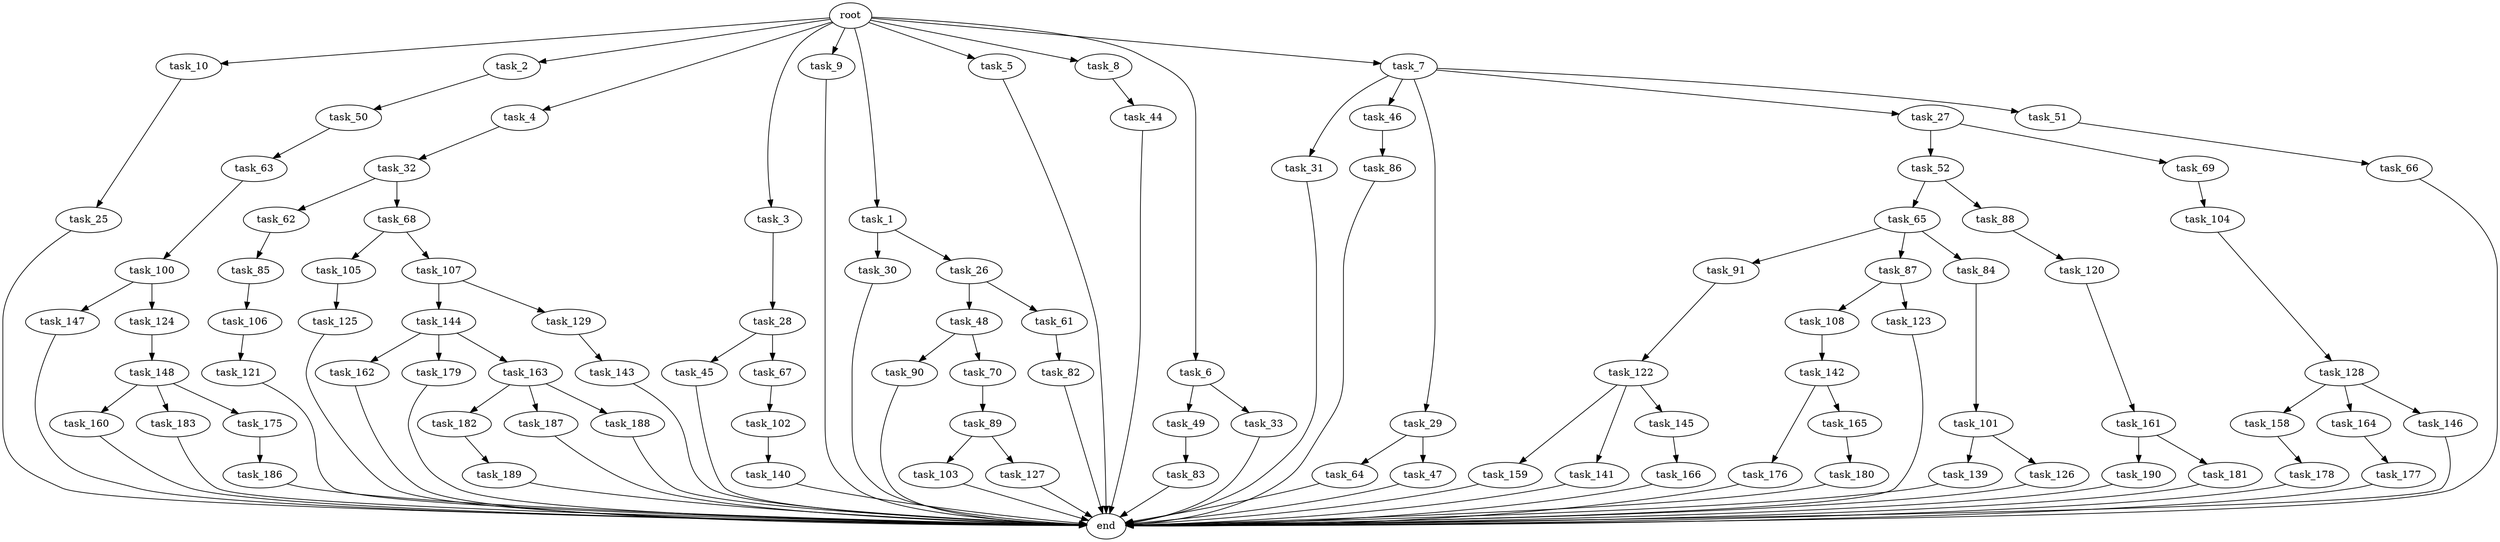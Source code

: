 digraph G {
  task_102 [size="154618822.656000"];
  task_65 [size="1391569403.904000"];
  task_176 [size="1099511627.776000"];
  task_142 [size="154618822.656000"];
  task_162 [size="1099511627.776000"];
  task_158 [size="841813590.016000"];
  task_105 [size="274877906.944000"];
  task_182 [size="274877906.944000"];
  task_166 [size="154618822.656000"];
  task_45 [size="618475290.624000"];
  task_25 [size="841813590.016000"];
  task_144 [size="1391569403.904000"];
  task_44 [size="429496729.600000"];
  task_179 [size="1099511627.776000"];
  task_164 [size="841813590.016000"];
  task_82 [size="1099511627.776000"];
  task_10 [size="2.048000"];
  task_139 [size="1717986918.400000"];
  task_28 [size="68719476.736000"];
  task_49 [size="841813590.016000"];
  task_31 [size="1099511627.776000"];
  task_50 [size="1391569403.904000"];
  task_146 [size="841813590.016000"];
  task_90 [size="68719476.736000"];
  task_159 [size="429496729.600000"];
  task_106 [size="154618822.656000"];
  task_121 [size="618475290.624000"];
  task_140 [size="154618822.656000"];
  task_147 [size="618475290.624000"];
  task_190 [size="429496729.600000"];
  task_122 [size="1099511627.776000"];
  task_126 [size="1717986918.400000"];
  task_52 [size="1391569403.904000"];
  task_2 [size="2.048000"];
  task_108 [size="274877906.944000"];
  task_186 [size="1391569403.904000"];
  task_30 [size="1099511627.776000"];
  task_177 [size="274877906.944000"];
  task_160 [size="1717986918.400000"];
  task_104 [size="1717986918.400000"];
  task_33 [size="841813590.016000"];
  task_4 [size="2.048000"];
  task_48 [size="1099511627.776000"];
  task_141 [size="429496729.600000"];
  task_85 [size="154618822.656000"];
  task_129 [size="1391569403.904000"];
  task_103 [size="1099511627.776000"];
  task_181 [size="429496729.600000"];
  task_91 [size="1099511627.776000"];
  task_89 [size="1391569403.904000"];
  task_120 [size="1717986918.400000"];
  task_3 [size="2.048000"];
  task_9 [size="2.048000"];
  task_32 [size="154618822.656000"];
  task_143 [size="618475290.624000"];
  task_163 [size="1099511627.776000"];
  task_148 [size="68719476.736000"];
  task_86 [size="154618822.656000"];
  task_189 [size="1099511627.776000"];
  task_101 [size="274877906.944000"];
  task_62 [size="274877906.944000"];
  task_1 [size="2.048000"];
  task_107 [size="274877906.944000"];
  task_26 [size="1099511627.776000"];
  task_69 [size="1391569403.904000"];
  task_46 [size="1099511627.776000"];
  task_5 [size="2.048000"];
  task_88 [size="1391569403.904000"];
  end [size="0.000000"];
  task_8 [size="2.048000"];
  task_87 [size="1099511627.776000"];
  task_64 [size="841813590.016000"];
  task_84 [size="1099511627.776000"];
  task_83 [size="1391569403.904000"];
  task_63 [size="618475290.624000"];
  task_183 [size="1717986918.400000"];
  task_127 [size="1099511627.776000"];
  task_47 [size="841813590.016000"];
  task_29 [size="1099511627.776000"];
  task_145 [size="429496729.600000"];
  task_178 [size="1099511627.776000"];
  root [size="0.000000"];
  task_187 [size="274877906.944000"];
  task_27 [size="1099511627.776000"];
  task_123 [size="274877906.944000"];
  task_128 [size="1099511627.776000"];
  task_180 [size="1391569403.904000"];
  task_6 [size="2.048000"];
  task_70 [size="68719476.736000"];
  task_67 [size="618475290.624000"];
  task_61 [size="1099511627.776000"];
  task_175 [size="1717986918.400000"];
  task_188 [size="274877906.944000"];
  task_100 [size="429496729.600000"];
  task_165 [size="1099511627.776000"];
  task_161 [size="68719476.736000"];
  task_51 [size="1099511627.776000"];
  task_125 [size="1391569403.904000"];
  task_124 [size="618475290.624000"];
  task_7 [size="2.048000"];
  task_68 [size="274877906.944000"];
  task_66 [size="1099511627.776000"];

  task_102 -> task_140 [size="75497472.000000"];
  task_65 -> task_91 [size="536870912.000000"];
  task_65 -> task_84 [size="536870912.000000"];
  task_65 -> task_87 [size="536870912.000000"];
  task_176 -> end [size="1.000000"];
  task_142 -> task_165 [size="536870912.000000"];
  task_142 -> task_176 [size="536870912.000000"];
  task_162 -> end [size="1.000000"];
  task_158 -> task_178 [size="536870912.000000"];
  task_105 -> task_125 [size="679477248.000000"];
  task_182 -> task_189 [size="536870912.000000"];
  task_166 -> end [size="1.000000"];
  task_45 -> end [size="1.000000"];
  task_25 -> end [size="1.000000"];
  task_144 -> task_163 [size="536870912.000000"];
  task_144 -> task_162 [size="536870912.000000"];
  task_144 -> task_179 [size="536870912.000000"];
  task_44 -> end [size="1.000000"];
  task_179 -> end [size="1.000000"];
  task_164 -> task_177 [size="134217728.000000"];
  task_82 -> end [size="1.000000"];
  task_10 -> task_25 [size="411041792.000000"];
  task_139 -> end [size="1.000000"];
  task_28 -> task_45 [size="301989888.000000"];
  task_28 -> task_67 [size="301989888.000000"];
  task_49 -> task_83 [size="679477248.000000"];
  task_31 -> end [size="1.000000"];
  task_50 -> task_63 [size="301989888.000000"];
  task_146 -> end [size="1.000000"];
  task_90 -> end [size="1.000000"];
  task_159 -> end [size="1.000000"];
  task_106 -> task_121 [size="301989888.000000"];
  task_121 -> end [size="1.000000"];
  task_140 -> end [size="1.000000"];
  task_147 -> end [size="1.000000"];
  task_190 -> end [size="1.000000"];
  task_122 -> task_145 [size="209715200.000000"];
  task_122 -> task_159 [size="209715200.000000"];
  task_122 -> task_141 [size="209715200.000000"];
  task_126 -> end [size="1.000000"];
  task_52 -> task_88 [size="679477248.000000"];
  task_52 -> task_65 [size="679477248.000000"];
  task_2 -> task_50 [size="679477248.000000"];
  task_108 -> task_142 [size="75497472.000000"];
  task_186 -> end [size="1.000000"];
  task_30 -> end [size="1.000000"];
  task_177 -> end [size="1.000000"];
  task_160 -> end [size="1.000000"];
  task_104 -> task_128 [size="536870912.000000"];
  task_33 -> end [size="1.000000"];
  task_4 -> task_32 [size="75497472.000000"];
  task_48 -> task_90 [size="33554432.000000"];
  task_48 -> task_70 [size="33554432.000000"];
  task_141 -> end [size="1.000000"];
  task_85 -> task_106 [size="75497472.000000"];
  task_129 -> task_143 [size="301989888.000000"];
  task_103 -> end [size="1.000000"];
  task_181 -> end [size="1.000000"];
  task_91 -> task_122 [size="536870912.000000"];
  task_89 -> task_103 [size="536870912.000000"];
  task_89 -> task_127 [size="536870912.000000"];
  task_120 -> task_161 [size="33554432.000000"];
  task_3 -> task_28 [size="33554432.000000"];
  task_9 -> end [size="1.000000"];
  task_32 -> task_68 [size="134217728.000000"];
  task_32 -> task_62 [size="134217728.000000"];
  task_143 -> end [size="1.000000"];
  task_163 -> task_182 [size="134217728.000000"];
  task_163 -> task_188 [size="134217728.000000"];
  task_163 -> task_187 [size="134217728.000000"];
  task_148 -> task_183 [size="838860800.000000"];
  task_148 -> task_160 [size="838860800.000000"];
  task_148 -> task_175 [size="838860800.000000"];
  task_86 -> end [size="1.000000"];
  task_189 -> end [size="1.000000"];
  task_101 -> task_139 [size="838860800.000000"];
  task_101 -> task_126 [size="838860800.000000"];
  task_62 -> task_85 [size="75497472.000000"];
  task_1 -> task_26 [size="536870912.000000"];
  task_1 -> task_30 [size="536870912.000000"];
  task_107 -> task_129 [size="679477248.000000"];
  task_107 -> task_144 [size="679477248.000000"];
  task_26 -> task_48 [size="536870912.000000"];
  task_26 -> task_61 [size="536870912.000000"];
  task_69 -> task_104 [size="838860800.000000"];
  task_46 -> task_86 [size="75497472.000000"];
  task_5 -> end [size="1.000000"];
  task_88 -> task_120 [size="838860800.000000"];
  task_8 -> task_44 [size="209715200.000000"];
  task_87 -> task_108 [size="134217728.000000"];
  task_87 -> task_123 [size="134217728.000000"];
  task_64 -> end [size="1.000000"];
  task_84 -> task_101 [size="134217728.000000"];
  task_83 -> end [size="1.000000"];
  task_63 -> task_100 [size="209715200.000000"];
  task_183 -> end [size="1.000000"];
  task_127 -> end [size="1.000000"];
  task_47 -> end [size="1.000000"];
  task_29 -> task_47 [size="411041792.000000"];
  task_29 -> task_64 [size="411041792.000000"];
  task_145 -> task_166 [size="75497472.000000"];
  task_178 -> end [size="1.000000"];
  root -> task_2 [size="1.000000"];
  root -> task_6 [size="1.000000"];
  root -> task_4 [size="1.000000"];
  root -> task_5 [size="1.000000"];
  root -> task_10 [size="1.000000"];
  root -> task_3 [size="1.000000"];
  root -> task_9 [size="1.000000"];
  root -> task_8 [size="1.000000"];
  root -> task_7 [size="1.000000"];
  root -> task_1 [size="1.000000"];
  task_187 -> end [size="1.000000"];
  task_27 -> task_69 [size="679477248.000000"];
  task_27 -> task_52 [size="679477248.000000"];
  task_123 -> end [size="1.000000"];
  task_128 -> task_146 [size="411041792.000000"];
  task_128 -> task_164 [size="411041792.000000"];
  task_128 -> task_158 [size="411041792.000000"];
  task_180 -> end [size="1.000000"];
  task_6 -> task_33 [size="411041792.000000"];
  task_6 -> task_49 [size="411041792.000000"];
  task_70 -> task_89 [size="679477248.000000"];
  task_67 -> task_102 [size="75497472.000000"];
  task_61 -> task_82 [size="536870912.000000"];
  task_175 -> task_186 [size="679477248.000000"];
  task_188 -> end [size="1.000000"];
  task_100 -> task_124 [size="301989888.000000"];
  task_100 -> task_147 [size="301989888.000000"];
  task_165 -> task_180 [size="679477248.000000"];
  task_161 -> task_181 [size="209715200.000000"];
  task_161 -> task_190 [size="209715200.000000"];
  task_51 -> task_66 [size="536870912.000000"];
  task_125 -> end [size="1.000000"];
  task_124 -> task_148 [size="33554432.000000"];
  task_7 -> task_29 [size="536870912.000000"];
  task_7 -> task_27 [size="536870912.000000"];
  task_7 -> task_51 [size="536870912.000000"];
  task_7 -> task_46 [size="536870912.000000"];
  task_7 -> task_31 [size="536870912.000000"];
  task_68 -> task_107 [size="134217728.000000"];
  task_68 -> task_105 [size="134217728.000000"];
  task_66 -> end [size="1.000000"];
}
